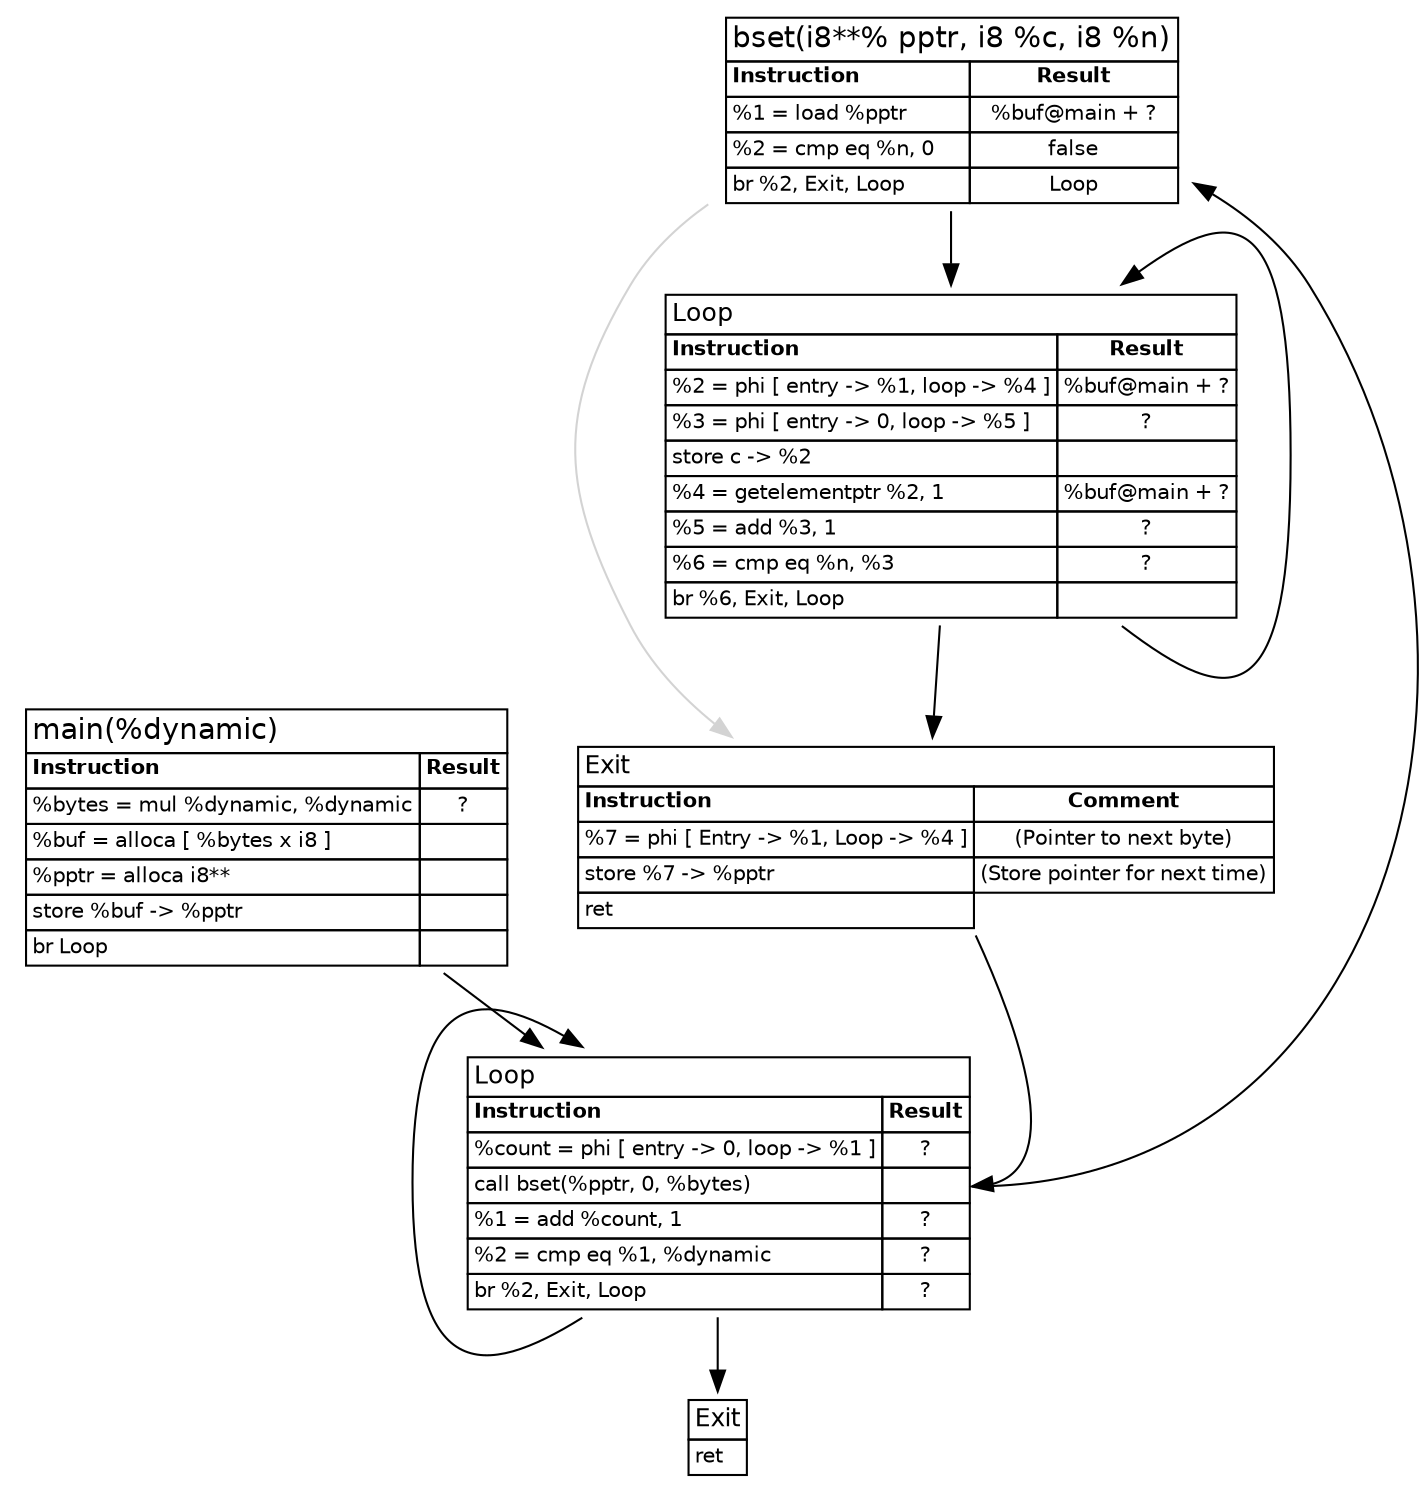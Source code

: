 digraph "Toplevel" {
graph [ fontname = "Helvetica", splines=true ];
node [fontname = "helvetica"];
edge [fontname = "helvetica"];

BSetEntry [shape=plaintext, fontsize=10, pos="300,300!", label=<

      <table border="0" cellspacing="0" cellborder="1">
	<tr><td align="left" colspan="2"><font point-size="14">bset(i8**% pptr, i8 %c, i8 %n)</font></td></tr>
	<tr><td align="left"><b>Instruction</b></td><td><b>Result</b></td></tr>
	<tr><td align="left">%1 = load %pptr</td><td>%buf@main + ?</td></tr>
	<tr><td align="left">%2 = cmp eq %n, 0</td><td>false</td></tr>
	<tr><td align="left">br %2, Exit, Loop</td><td>Loop</td></tr>
      </table>

>];

BSetEntry -> BSetExit [ color = lightgray ];
BSetEntry -> BSetLoop;

BSetLoop [shape=plaintext, fontsize=10, pos="300,150!", label=<

      <table border="0" cellspacing="0" cellborder="1">
	<tr><td align="left" colspan="2"><font point-size="12">Loop</font></td></tr>
	<tr><td align="left"><b>Instruction</b></td><td><b>Result</b></td></tr>
	<tr><td align="left">%2 = phi [ entry -&gt; %1, loop -&gt; %4 ]</td><td>%buf@main + ?</td></tr>
	<tr><td align="left">%3 = phi [ entry -&gt; 0, loop -&gt; %5 ]</td><td>?</td></tr>
	<tr><td align="left">store c -&gt; %2</td><td></td>(only modifies %buf@main)</tr>	
	<tr><td align="left">%4 = getelementptr %2, 1</td><td>%buf@main + ?</td></tr>
	<tr><td align="left">%5 = add %3, 1</td><td>?</td></tr>
	<tr><td align="left">%6 = cmp eq %n, %3</td><td>?</td></tr>
	<tr><td align="left">br %6, Exit, Loop</td><td></td></tr>
      </table>

>];

BSetLoop:se -> BSetLoop:ne;
BSetLoop -> BSetExit;

BSetExit [shape=plaintext, fontsize=10, pos="300,0!", label=<

      <table border="0" cellspacing="0" cellborder="1">
	<tr><td align="left" colspan="2"><font point-size="12">Exit</font></td></tr>
	<tr><td align="left"><b>Instruction</b></td><td><b>Comment</b></td></tr>
	<tr><td align="left">%7 = phi [ Entry -&gt; %1, Loop -&gt; %4 ]</td><td>(Pointer to next byte)</td></tr>
	<tr><td align="left">store %7 -&gt; %pptr</td><td>(Store pointer for next time)</td></tr>
	<tr><td align="left">ret</td></tr>
      </table>

>];

BSetExit -> MainLoop:call_bset;

MainEntry [shape=plaintext, fontsize=10, pos="0,300!", label=<

      <table border="0" cellspacing="0" cellborder="1">
	<tr><td align="left" colspan="2"><font point-size="14">main(%dynamic)   </font></td></tr>
	<tr><td align="left"><b>Instruction</b></td><td><b>Result</b></td></tr>
	<tr><td align="left">%bytes = mul %dynamic, %dynamic</td><td>?</td></tr>
	<tr><td align="left">%buf = alloca [ %bytes x i8 ]</td><td></td></tr>
	<tr><td align="left">%pptr = alloca i8**</td><td></td></tr>
	<tr><td align="left">store %buf -&gt; %pptr</td><td></td></tr>
	<tr><td align="left">br Loop</td><td></td></tr>
      </table>

>];

MainEntry -> MainLoop;

MainLoop [shape=plaintext, fontsize=10, pos="0,150!", label=<

      <table border="0" cellspacing="0" cellborder="1">
	<tr><td align="left" colspan="2"><font point-size="12">Loop</font></td></tr>
	<tr><td align="left"><b>Instruction</b></td><td><b>Result</b></td></tr>
	<tr><td align="left">%count = phi [ entry -&gt; 0, loop -&gt; %1 ]</td><td>?</td></tr>
	<tr><td align="left">call bset(%pptr, 0, %bytes)</td><td port="call_bset"></td></tr>
	<tr><td align="left">%1 = add %count, 1</td><td>?</td></tr>
	<tr><td align="left">%2 = cmp eq %1, %dynamic</td><td>?</td></tr>
	<tr><td align="left">br %2, Exit, Loop</td><td>?</td></tr>
      </table>

>];

MainLoop:sw -> MainLoop:nw;
MainLoop:call_bset -> BSetEntry;
MainLoop -> MainExit;

MainExit [shape=plaintext, fontsize=10, pos="0,0!", label=<

      <table border="0" cellspacing="0" cellborder="1">
	<tr><td align="left"><font point-size="12">Exit</font></td></tr>
	<tr><td align="left">ret</td></tr>
      </table>

>];

}
